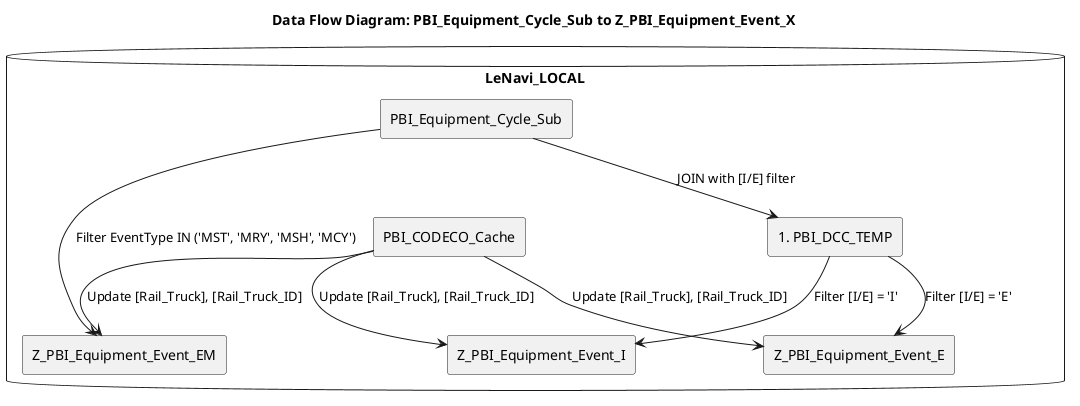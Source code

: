 @startuml

title Data Flow Diagram: PBI_Equipment_Cycle_Sub to Z_PBI_Equipment_Event_X

database "LeNavi_LOCAL" {
    rectangle "PBI_Equipment_Cycle_Sub" as PBI_Equipment_Cycle_Sub
    rectangle "PBI_CODECO_Cache" as PBI_CODECO_Cache
    rectangle "Z_PBI_Equipment_Event_E" as Z_PBI_Equipment_Event_E
    rectangle "Z_PBI_Equipment_Event_I" as Z_PBI_Equipment_Event_I
    rectangle "Z_PBI_Equipment_Event_EM" as Z_PBI_Equipment_Event_EM
    rectangle "#PBI_DCC_TEMP" as PBI_DCC_TEMP
}

PBI_Equipment_Cycle_Sub --> PBI_DCC_TEMP: "JOIN with [I/E] filter"
PBI_DCC_TEMP --> Z_PBI_Equipment_Event_E: "Filter [I/E] = 'E'"
PBI_DCC_TEMP --> Z_PBI_Equipment_Event_I: "Filter [I/E] = 'I'"
PBI_Equipment_Cycle_Sub --> Z_PBI_Equipment_Event_EM: "Filter EventType IN ('MST', 'MRY', 'MSH', 'MCY')"

PBI_CODECO_Cache --> Z_PBI_Equipment_Event_E: "Update [Rail_Truck], [Rail_Truck_ID]"
PBI_CODECO_Cache --> Z_PBI_Equipment_Event_I: "Update [Rail_Truck], [Rail_Truck_ID]"
PBI_CODECO_Cache --> Z_PBI_Equipment_Event_EM: "Update [Rail_Truck], [Rail_Truck_ID]"

@enduml
